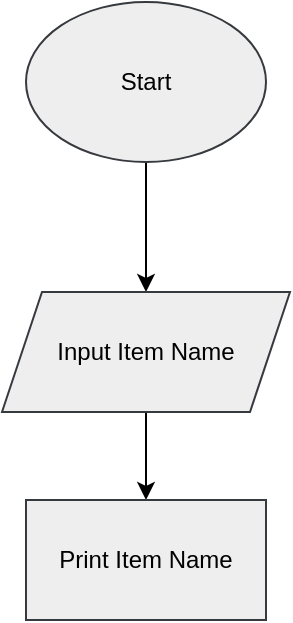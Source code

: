 <mxfile>
    <diagram id="1OJIeY3K0JWKIcUyW4Tn" name="Page-1">
        <mxGraphModel dx="560" dy="400" grid="0" gridSize="10" guides="1" tooltips="1" connect="1" arrows="1" fold="1" page="1" pageScale="1" pageWidth="850" pageHeight="1100" background="#ffffff" math="0" shadow="0">
            <root>
                <mxCell id="0"/>
                <mxCell id="1" parent="0"/>
                <mxCell id="2" style="edgeStyle=none;html=1;entryX=0.5;entryY=0;entryDx=0;entryDy=0;fontColor=#000000;strokeColor=#000000;" edge="1" parent="1" source="3" target="5">
                    <mxGeometry relative="1" as="geometry"/>
                </mxCell>
                <mxCell id="3" value="&lt;font color=&quot;#000000&quot;&gt;Start&lt;/font&gt;" style="ellipse;whiteSpace=wrap;html=1;fillColor=#eeeeee;strokeColor=#36393d;" vertex="1" parent="1">
                    <mxGeometry x="238" y="59" width="120" height="80" as="geometry"/>
                </mxCell>
                <mxCell id="4" style="edgeStyle=none;html=1;entryX=0.5;entryY=0;entryDx=0;entryDy=0;fontColor=#000000;strokeColor=#000000;" edge="1" parent="1" source="5" target="7">
                    <mxGeometry relative="1" as="geometry"/>
                </mxCell>
                <mxCell id="5" value="&lt;font color=&quot;#000000&quot;&gt;Input Item Name&lt;/font&gt;" style="shape=parallelogram;perimeter=parallelogramPerimeter;whiteSpace=wrap;html=1;fixedSize=1;fillColor=#eeeeee;strokeColor=#36393d;" vertex="1" parent="1">
                    <mxGeometry x="226" y="204" width="144" height="60" as="geometry"/>
                </mxCell>
                <mxCell id="7" value="&lt;font color=&quot;#000000&quot;&gt;Print Item Name&lt;br&gt;&lt;/font&gt;" style="rounded=0;whiteSpace=wrap;html=1;fillColor=#eeeeee;strokeColor=#36393d;" vertex="1" parent="1">
                    <mxGeometry x="238" y="308" width="120" height="60" as="geometry"/>
                </mxCell>
            </root>
        </mxGraphModel>
    </diagram>
</mxfile>